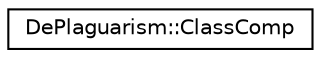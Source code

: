 digraph "Graphical Class Hierarchy"
{
  edge [fontname="Helvetica",fontsize="10",labelfontname="Helvetica",labelfontsize="10"];
  node [fontname="Helvetica",fontsize="10",shape=record];
  rankdir="LR";
  Node1 [label="DePlaguarism::ClassComp",height=0.2,width=0.4,color="black", fillcolor="white", style="filled",URL="$struct_de_plaguarism_1_1_class_comp.html",tooltip="It is here to use it in sort. "];
}
